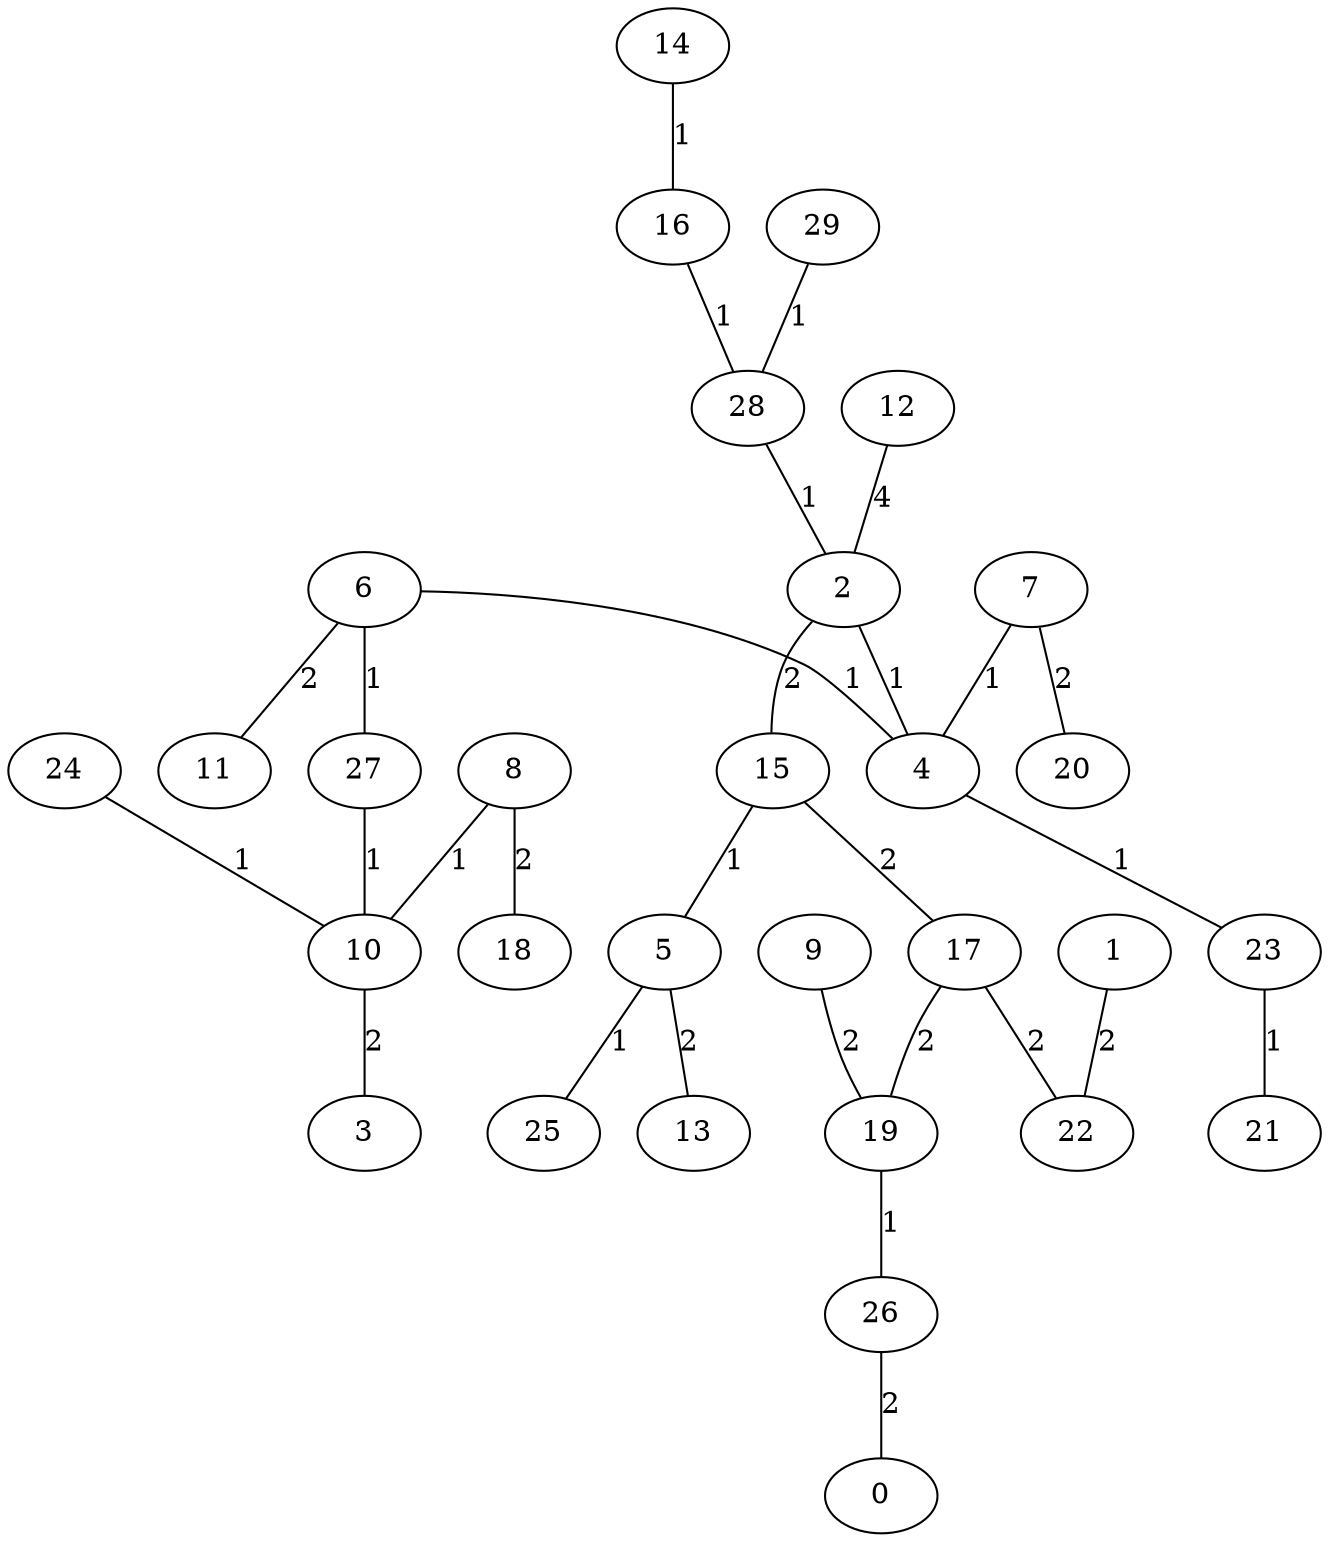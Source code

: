 graph {
	2 [label=2]
	4 [label=4]
	23 [label=23]
	5 [label=5]
	25 [label=25]
	6 [label=6]
	27 [label=27]
	7 [label=7]
	8 [label=8]
	10 [label=10]
	14 [label=14]
	16 [label=16]
	15 [label=15]
	28 [label=28]
	19 [label=19]
	26 [label=26]
	21 [label=21]
	24 [label=24]
	29 [label=29]
	1 [label=1]
	22 [label=22]
	13 [label=13]
	11 [label=11]
	20 [label=20]
	18 [label=18]
	9 [label=9]
	3 [label=3]
	17 [label=17]
	0 [label=0]
	12 [label=12]
	2 -- 4 [label=1]
	4 -- 23 [label=1]
	5 -- 25 [label=1]
	6 -- 4 [label=1]
	6 -- 27 [label=1]
	7 -- 4 [label=1]
	8 -- 10 [label=1]
	14 -- 16 [label=1]
	15 -- 5 [label=1]
	16 -- 28 [label=1]
	19 -- 26 [label=1]
	23 -- 21 [label=1]
	24 -- 10 [label=1]
	27 -- 10 [label=1]
	28 -- 2 [label=1]
	29 -- 28 [label=1]
	1 -- 22 [label=2]
	2 -- 15 [label=2]
	5 -- 13 [label=2]
	6 -- 11 [label=2]
	7 -- 20 [label=2]
	8 -- 18 [label=2]
	9 -- 19 [label=2]
	10 -- 3 [label=2]
	15 -- 17 [label=2]
	17 -- 19 [label=2]
	17 -- 22 [label=2]
	26 -- 0 [label=2]
	12 -- 2 [label=4]
}
